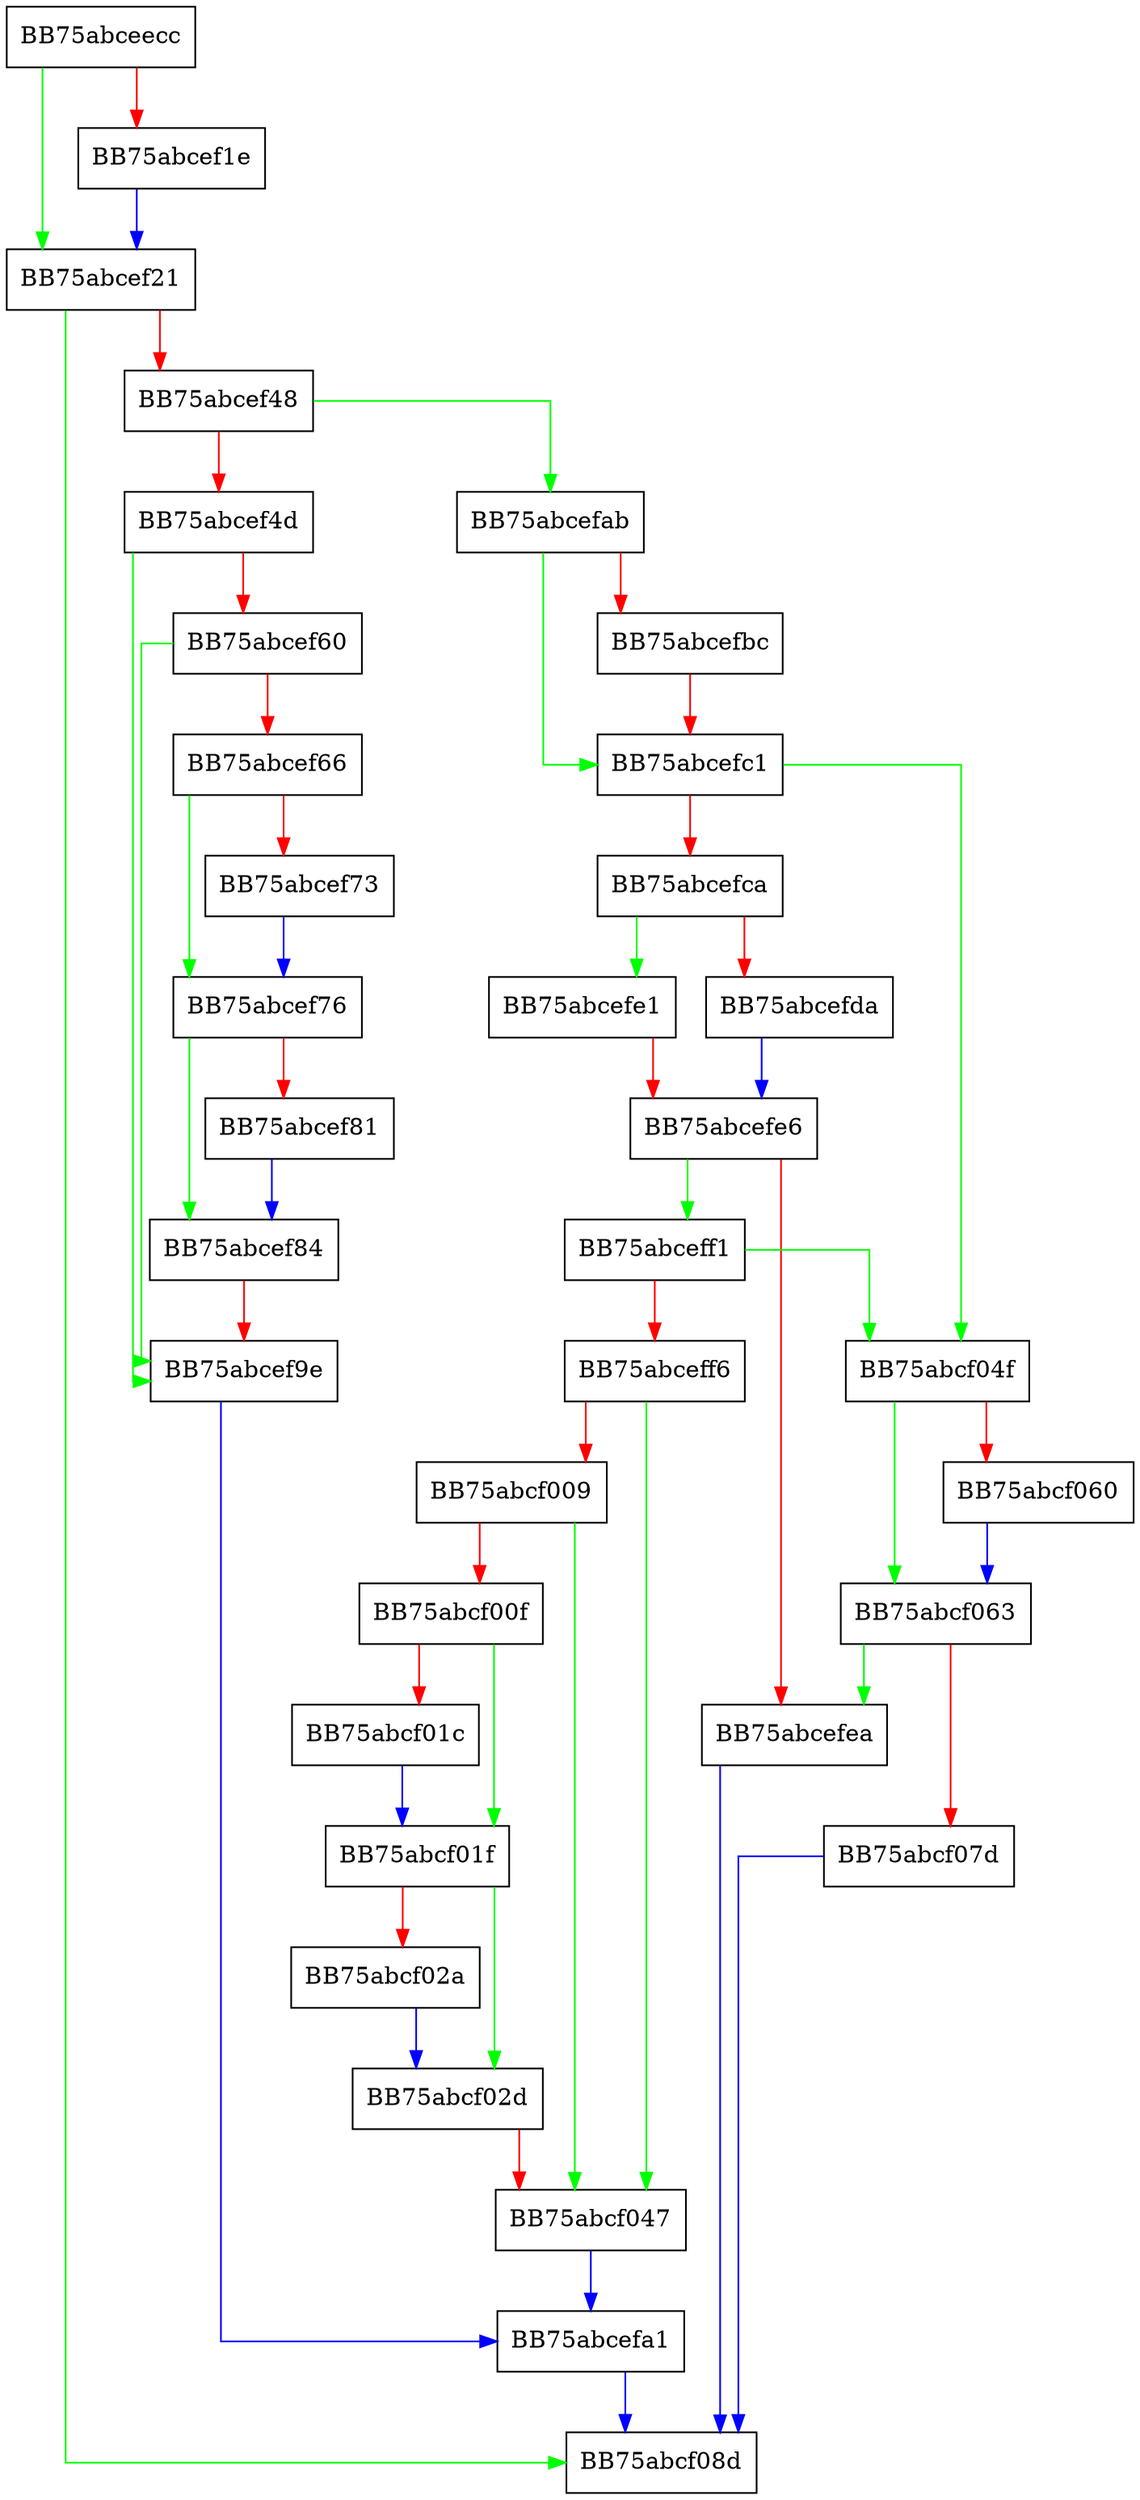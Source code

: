 digraph RestoreBootRecord {
  node [shape="box"];
  graph [splines=ortho];
  BB75abceecc -> BB75abcef21 [color="green"];
  BB75abceecc -> BB75abcef1e [color="red"];
  BB75abcef1e -> BB75abcef21 [color="blue"];
  BB75abcef21 -> BB75abcf08d [color="green"];
  BB75abcef21 -> BB75abcef48 [color="red"];
  BB75abcef48 -> BB75abcefab [color="green"];
  BB75abcef48 -> BB75abcef4d [color="red"];
  BB75abcef4d -> BB75abcef9e [color="green"];
  BB75abcef4d -> BB75abcef60 [color="red"];
  BB75abcef60 -> BB75abcef9e [color="green"];
  BB75abcef60 -> BB75abcef66 [color="red"];
  BB75abcef66 -> BB75abcef76 [color="green"];
  BB75abcef66 -> BB75abcef73 [color="red"];
  BB75abcef73 -> BB75abcef76 [color="blue"];
  BB75abcef76 -> BB75abcef84 [color="green"];
  BB75abcef76 -> BB75abcef81 [color="red"];
  BB75abcef81 -> BB75abcef84 [color="blue"];
  BB75abcef84 -> BB75abcef9e [color="red"];
  BB75abcef9e -> BB75abcefa1 [color="blue"];
  BB75abcefa1 -> BB75abcf08d [color="blue"];
  BB75abcefab -> BB75abcefc1 [color="green"];
  BB75abcefab -> BB75abcefbc [color="red"];
  BB75abcefbc -> BB75abcefc1 [color="red"];
  BB75abcefc1 -> BB75abcf04f [color="green"];
  BB75abcefc1 -> BB75abcefca [color="red"];
  BB75abcefca -> BB75abcefe1 [color="green"];
  BB75abcefca -> BB75abcefda [color="red"];
  BB75abcefda -> BB75abcefe6 [color="blue"];
  BB75abcefe1 -> BB75abcefe6 [color="red"];
  BB75abcefe6 -> BB75abceff1 [color="green"];
  BB75abcefe6 -> BB75abcefea [color="red"];
  BB75abcefea -> BB75abcf08d [color="blue"];
  BB75abceff1 -> BB75abcf04f [color="green"];
  BB75abceff1 -> BB75abceff6 [color="red"];
  BB75abceff6 -> BB75abcf047 [color="green"];
  BB75abceff6 -> BB75abcf009 [color="red"];
  BB75abcf009 -> BB75abcf047 [color="green"];
  BB75abcf009 -> BB75abcf00f [color="red"];
  BB75abcf00f -> BB75abcf01f [color="green"];
  BB75abcf00f -> BB75abcf01c [color="red"];
  BB75abcf01c -> BB75abcf01f [color="blue"];
  BB75abcf01f -> BB75abcf02d [color="green"];
  BB75abcf01f -> BB75abcf02a [color="red"];
  BB75abcf02a -> BB75abcf02d [color="blue"];
  BB75abcf02d -> BB75abcf047 [color="red"];
  BB75abcf047 -> BB75abcefa1 [color="blue"];
  BB75abcf04f -> BB75abcf063 [color="green"];
  BB75abcf04f -> BB75abcf060 [color="red"];
  BB75abcf060 -> BB75abcf063 [color="blue"];
  BB75abcf063 -> BB75abcefea [color="green"];
  BB75abcf063 -> BB75abcf07d [color="red"];
  BB75abcf07d -> BB75abcf08d [color="blue"];
}